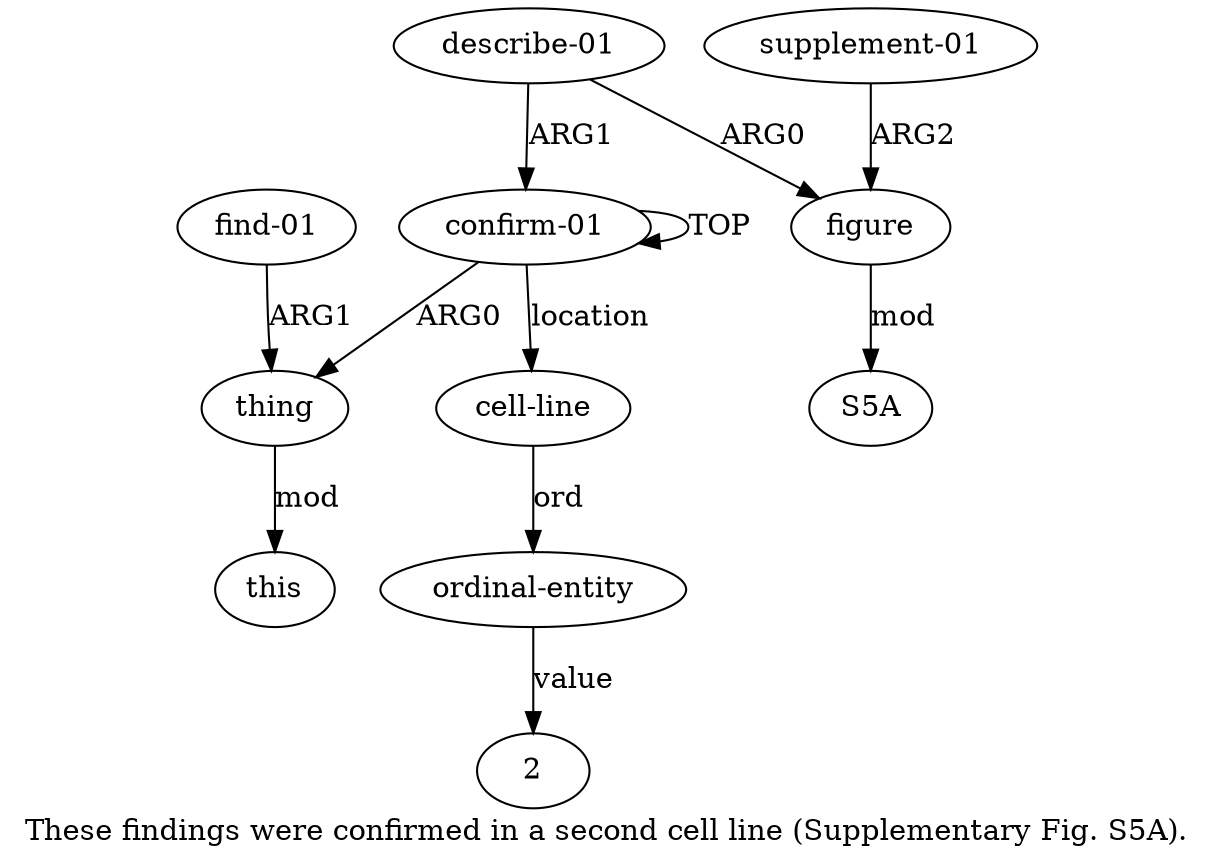 digraph  {
	graph [label="These findings were confirmed in a second cell line (Supplementary Fig. S5A)."];
	node [label="\N"];
	"a5 2"	 [color=black,
		gold_ind=-1,
		gold_label=2,
		label=2,
		test_ind=-1,
		test_label=2];
	"a7 S5A"	 [color=black,
		gold_ind=-1,
		gold_label=S5A,
		label=S5A,
		test_ind=-1,
		test_label=S5A];
	a1	 [color=black,
		gold_ind=1,
		gold_label=thing,
		label=thing,
		test_ind=1,
		test_label=thing];
	a3	 [color=black,
		gold_ind=3,
		gold_label=this,
		label=this,
		test_ind=3,
		test_label=this];
	a1 -> a3 [key=0,
	color=black,
	gold_label=mod,
	label=mod,
	test_label=mod];
a0 [color=black,
	gold_ind=0,
	gold_label="confirm-01",
	label="confirm-01",
	test_ind=0,
	test_label="confirm-01"];
a0 -> a1 [key=0,
color=black,
gold_label=ARG0,
label=ARG0,
test_label=ARG0];
a0 -> a0 [key=0,
color=black,
gold_label=TOP,
label=TOP,
test_label=TOP];
a4 [color=black,
gold_ind=4,
gold_label="cell-line",
label="cell-line",
test_ind=4,
test_label="cell-line"];
a0 -> a4 [key=0,
color=black,
gold_label=location,
label=location,
test_label=location];
a2 [color=black,
gold_ind=2,
gold_label="find-01",
label="find-01",
test_ind=2,
test_label="find-01"];
a2 -> a1 [key=0,
color=black,
gold_label=ARG1,
label=ARG1,
test_label=ARG1];
a5 [color=black,
gold_ind=5,
gold_label="ordinal-entity",
label="ordinal-entity",
test_ind=5,
test_label="ordinal-entity"];
a5 -> "a5 2" [key=0,
color=black,
gold_label=value,
label=value,
test_label=value];
a4 -> a5 [key=0,
color=black,
gold_label=ord,
label=ord,
test_label=ord];
a7 [color=black,
gold_ind=7,
gold_label=figure,
label=figure,
test_ind=7,
test_label=figure];
a7 -> "a7 S5A" [key=0,
color=black,
gold_label=mod,
label=mod,
test_label=mod];
a6 [color=black,
gold_ind=6,
gold_label="describe-01",
label="describe-01",
test_ind=6,
test_label="describe-01"];
a6 -> a0 [key=0,
color=black,
gold_label=ARG1,
label=ARG1,
test_label=ARG1];
a6 -> a7 [key=0,
color=black,
gold_label=ARG0,
label=ARG0,
test_label=ARG0];
a8 [color=black,
gold_ind=8,
gold_label="supplement-01",
label="supplement-01",
test_ind=8,
test_label="supplement-01"];
a8 -> a7 [key=0,
color=black,
gold_label=ARG2,
label=ARG2,
test_label=ARG2];
}
